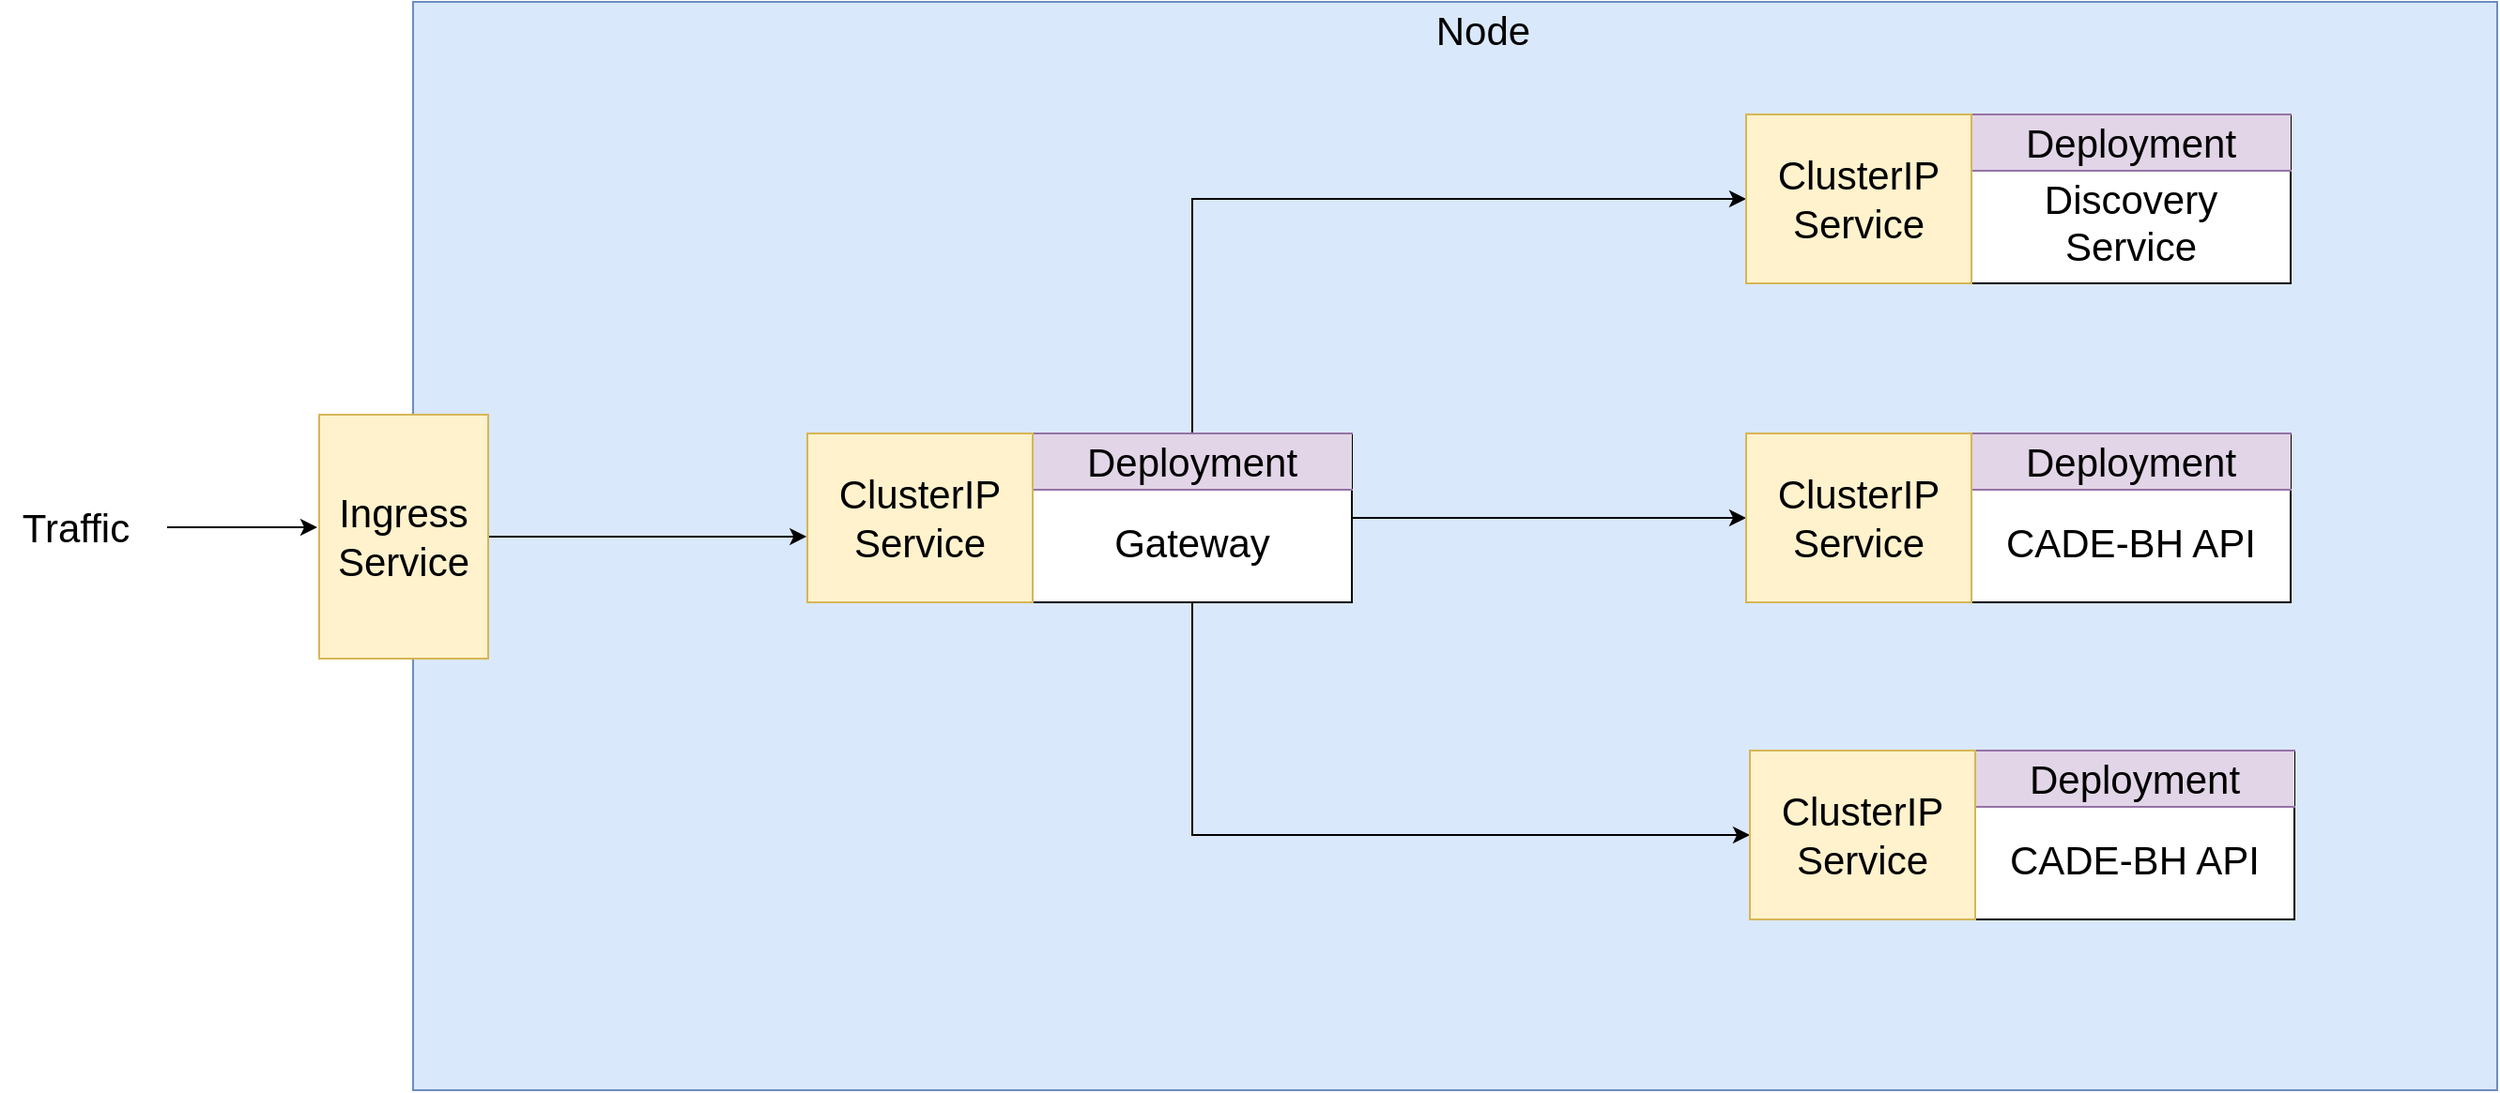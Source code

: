 <mxfile version="20.8.5" type="github">
  <diagram id="beI70VqmgYFiX3Y--h8N" name="Page-1">
    <mxGraphModel dx="1400" dy="1832" grid="1" gridSize="10" guides="1" tooltips="1" connect="1" arrows="1" fold="1" page="1" pageScale="1" pageWidth="850" pageHeight="1100" math="0" shadow="0">
      <root>
        <mxCell id="0" />
        <mxCell id="1" parent="0" />
        <mxCell id="KpHtsdNiOhYFoA-XpZPj-2" value="" style="rounded=0;whiteSpace=wrap;html=1;fillColor=#dae8fc;strokeColor=#6c8ebf;" vertex="1" parent="1">
          <mxGeometry x="330" y="-40" width="1110" height="580" as="geometry" />
        </mxCell>
        <mxCell id="KpHtsdNiOhYFoA-XpZPj-15" style="edgeStyle=orthogonalEdgeStyle;rounded=0;orthogonalLoop=1;jettySize=auto;html=1;exitX=1;exitY=0.5;exitDx=0;exitDy=0;entryX=0;entryY=0.5;entryDx=0;entryDy=0;fontSize=21;" edge="1" parent="1" source="KpHtsdNiOhYFoA-XpZPj-7" target="KpHtsdNiOhYFoA-XpZPj-14">
          <mxGeometry relative="1" as="geometry" />
        </mxCell>
        <mxCell id="KpHtsdNiOhYFoA-XpZPj-28" style="edgeStyle=orthogonalEdgeStyle;rounded=0;orthogonalLoop=1;jettySize=auto;html=1;exitX=0.5;exitY=1;exitDx=0;exitDy=0;entryX=0;entryY=0.5;entryDx=0;entryDy=0;fontSize=21;" edge="1" parent="1" source="KpHtsdNiOhYFoA-XpZPj-7" target="KpHtsdNiOhYFoA-XpZPj-26">
          <mxGeometry relative="1" as="geometry" />
        </mxCell>
        <mxCell id="KpHtsdNiOhYFoA-XpZPj-7" value="&lt;br&gt;Gateway" style="rounded=0;whiteSpace=wrap;html=1;fontSize=21;" vertex="1" parent="1">
          <mxGeometry x="660" y="190" width="170" height="90" as="geometry" />
        </mxCell>
        <mxCell id="KpHtsdNiOhYFoA-XpZPj-3" value="Node" style="text;html=1;strokeColor=none;fillColor=none;align=center;verticalAlign=middle;whiteSpace=wrap;rounded=0;fontSize=21;" vertex="1" parent="1">
          <mxGeometry x="870" y="-40" width="60" height="30" as="geometry" />
        </mxCell>
        <mxCell id="KpHtsdNiOhYFoA-XpZPj-11" style="edgeStyle=orthogonalEdgeStyle;rounded=0;orthogonalLoop=1;jettySize=auto;html=1;exitX=1;exitY=0.5;exitDx=0;exitDy=0;entryX=-0.003;entryY=0.611;entryDx=0;entryDy=0;entryPerimeter=0;fontSize=21;" edge="1" parent="1" source="KpHtsdNiOhYFoA-XpZPj-4" target="KpHtsdNiOhYFoA-XpZPj-9">
          <mxGeometry relative="1" as="geometry" />
        </mxCell>
        <mxCell id="KpHtsdNiOhYFoA-XpZPj-4" value="Ingress Service" style="rounded=0;whiteSpace=wrap;html=1;fontSize=21;fillColor=#fff2cc;strokeColor=#d6b656;" vertex="1" parent="1">
          <mxGeometry x="280" y="180" width="90" height="130" as="geometry" />
        </mxCell>
        <mxCell id="KpHtsdNiOhYFoA-XpZPj-23" style="edgeStyle=orthogonalEdgeStyle;rounded=0;orthogonalLoop=1;jettySize=auto;html=1;exitX=0.5;exitY=0;exitDx=0;exitDy=0;entryX=0;entryY=0.5;entryDx=0;entryDy=0;fontSize=21;" edge="1" parent="1" source="KpHtsdNiOhYFoA-XpZPj-6" target="KpHtsdNiOhYFoA-XpZPj-22">
          <mxGeometry relative="1" as="geometry" />
        </mxCell>
        <mxCell id="KpHtsdNiOhYFoA-XpZPj-6" value="Deployment" style="shape=partialRectangle;whiteSpace=wrap;html=1;left=0;right=0;fillColor=#e1d5e7;fontSize=21;strokeColor=#9673a6;" vertex="1" parent="1">
          <mxGeometry x="660" y="190" width="170" height="30" as="geometry" />
        </mxCell>
        <mxCell id="KpHtsdNiOhYFoA-XpZPj-9" value="ClusterIP Service" style="rounded=0;whiteSpace=wrap;html=1;fontSize=21;fillColor=#fff2cc;strokeColor=#d6b656;" vertex="1" parent="1">
          <mxGeometry x="540" y="190" width="120" height="90" as="geometry" />
        </mxCell>
        <mxCell id="KpHtsdNiOhYFoA-XpZPj-12" value="&lt;br&gt;CADE-BH API" style="rounded=0;whiteSpace=wrap;html=1;fontSize=21;" vertex="1" parent="1">
          <mxGeometry x="1160" y="190" width="170" height="90" as="geometry" />
        </mxCell>
        <mxCell id="KpHtsdNiOhYFoA-XpZPj-13" value="Deployment" style="shape=partialRectangle;whiteSpace=wrap;html=1;left=0;right=0;fillColor=#e1d5e7;fontSize=21;strokeColor=#9673a6;" vertex="1" parent="1">
          <mxGeometry x="1160" y="190" width="170" height="30" as="geometry" />
        </mxCell>
        <mxCell id="KpHtsdNiOhYFoA-XpZPj-14" value="ClusterIP Service" style="rounded=0;whiteSpace=wrap;html=1;fontSize=21;fillColor=#fff2cc;strokeColor=#d6b656;" vertex="1" parent="1">
          <mxGeometry x="1040" y="190" width="120" height="90" as="geometry" />
        </mxCell>
        <mxCell id="KpHtsdNiOhYFoA-XpZPj-16" value="" style="endArrow=classic;html=1;rounded=0;fontSize=21;" edge="1" parent="1">
          <mxGeometry width="50" height="50" relative="1" as="geometry">
            <mxPoint x="199" y="240" as="sourcePoint" />
            <mxPoint x="279" y="240" as="targetPoint" />
          </mxGeometry>
        </mxCell>
        <mxCell id="KpHtsdNiOhYFoA-XpZPj-17" value="Traffic" style="text;html=1;align=center;verticalAlign=middle;resizable=0;points=[];autosize=1;strokeColor=none;fillColor=none;fontSize=21;" vertex="1" parent="1">
          <mxGeometry x="110" y="220" width="80" height="40" as="geometry" />
        </mxCell>
        <mxCell id="KpHtsdNiOhYFoA-XpZPj-18" value="&lt;br&gt;Discovery Service" style="rounded=0;whiteSpace=wrap;html=1;fontSize=21;" vertex="1" parent="1">
          <mxGeometry x="1160" y="20" width="170" height="90" as="geometry" />
        </mxCell>
        <mxCell id="KpHtsdNiOhYFoA-XpZPj-19" value="Deployment" style="shape=partialRectangle;whiteSpace=wrap;html=1;left=0;right=0;fillColor=#e1d5e7;fontSize=21;strokeColor=#9673a6;" vertex="1" parent="1">
          <mxGeometry x="1160" y="20" width="170" height="30" as="geometry" />
        </mxCell>
        <mxCell id="KpHtsdNiOhYFoA-XpZPj-22" value="ClusterIP Service" style="rounded=0;whiteSpace=wrap;html=1;fontSize=21;fillColor=#fff2cc;strokeColor=#d6b656;" vertex="1" parent="1">
          <mxGeometry x="1040" y="20" width="120" height="90" as="geometry" />
        </mxCell>
        <mxCell id="KpHtsdNiOhYFoA-XpZPj-24" value="&lt;br&gt;CADE-BH API" style="rounded=0;whiteSpace=wrap;html=1;fontSize=21;" vertex="1" parent="1">
          <mxGeometry x="1162" y="359" width="170" height="90" as="geometry" />
        </mxCell>
        <mxCell id="KpHtsdNiOhYFoA-XpZPj-25" value="Deployment" style="shape=partialRectangle;whiteSpace=wrap;html=1;left=0;right=0;fillColor=#e1d5e7;fontSize=21;strokeColor=#9673a6;" vertex="1" parent="1">
          <mxGeometry x="1162" y="359" width="170" height="30" as="geometry" />
        </mxCell>
        <mxCell id="KpHtsdNiOhYFoA-XpZPj-26" value="ClusterIP Service" style="rounded=0;whiteSpace=wrap;html=1;fontSize=21;fillColor=#fff2cc;strokeColor=#d6b656;" vertex="1" parent="1">
          <mxGeometry x="1042" y="359" width="120" height="90" as="geometry" />
        </mxCell>
      </root>
    </mxGraphModel>
  </diagram>
</mxfile>
